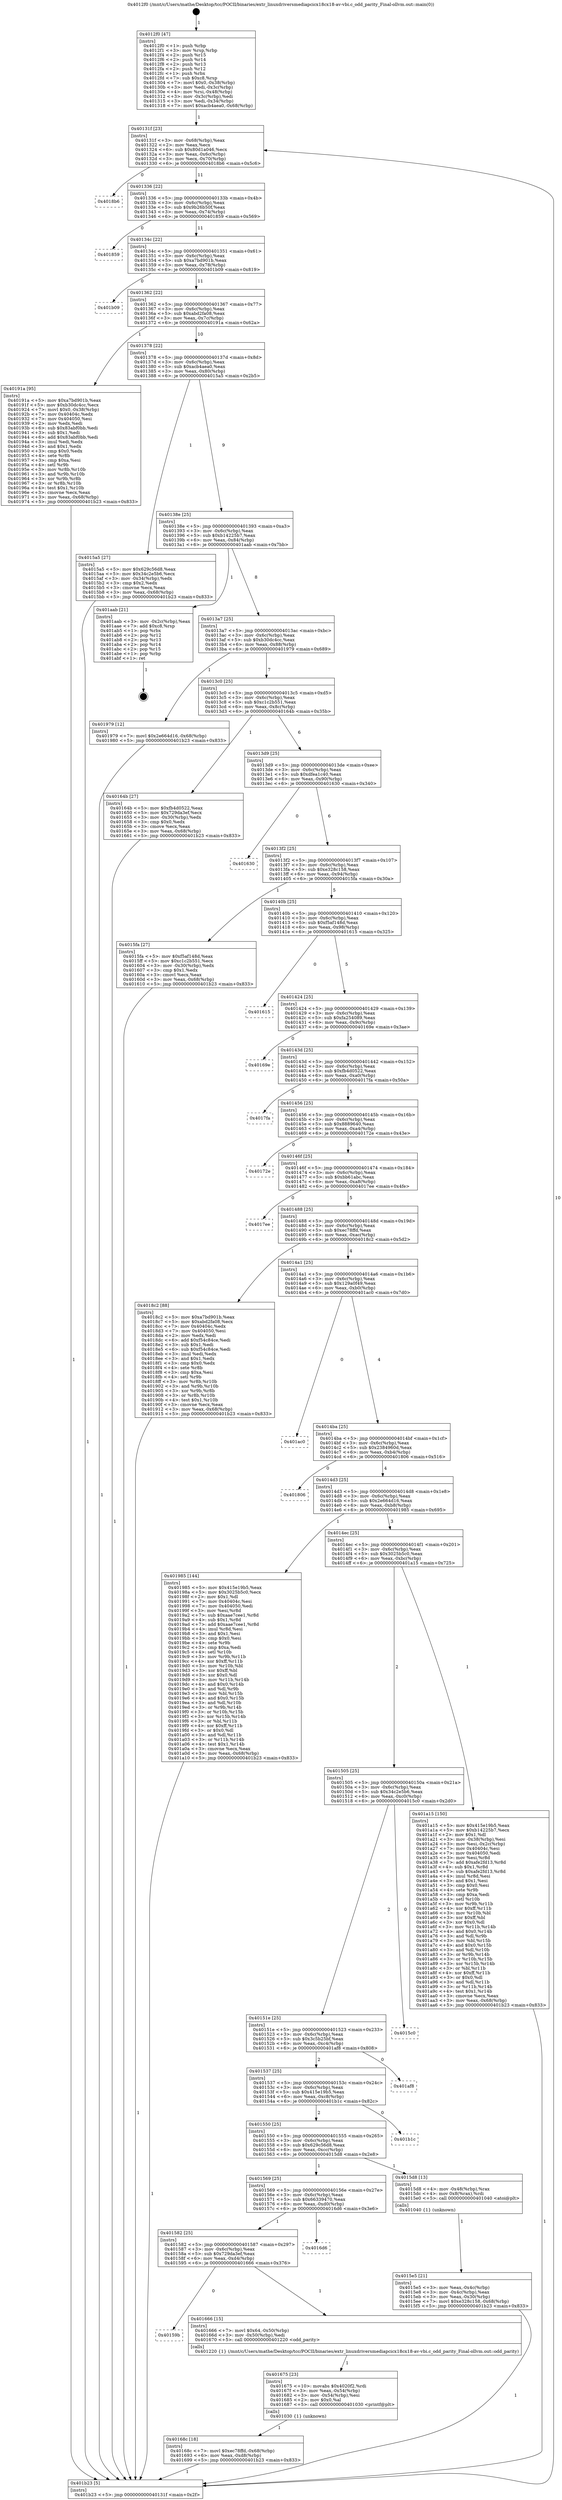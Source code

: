 digraph "0x4012f0" {
  label = "0x4012f0 (/mnt/c/Users/mathe/Desktop/tcc/POCII/binaries/extr_linuxdriversmediapcicx18cx18-av-vbi.c_odd_parity_Final-ollvm.out::main(0))"
  labelloc = "t"
  node[shape=record]

  Entry [label="",width=0.3,height=0.3,shape=circle,fillcolor=black,style=filled]
  "0x40131f" [label="{
     0x40131f [23]\l
     | [instrs]\l
     &nbsp;&nbsp;0x40131f \<+3\>: mov -0x68(%rbp),%eax\l
     &nbsp;&nbsp;0x401322 \<+2\>: mov %eax,%ecx\l
     &nbsp;&nbsp;0x401324 \<+6\>: sub $0x80d1a046,%ecx\l
     &nbsp;&nbsp;0x40132a \<+3\>: mov %eax,-0x6c(%rbp)\l
     &nbsp;&nbsp;0x40132d \<+3\>: mov %ecx,-0x70(%rbp)\l
     &nbsp;&nbsp;0x401330 \<+6\>: je 00000000004018b6 \<main+0x5c6\>\l
  }"]
  "0x4018b6" [label="{
     0x4018b6\l
  }", style=dashed]
  "0x401336" [label="{
     0x401336 [22]\l
     | [instrs]\l
     &nbsp;&nbsp;0x401336 \<+5\>: jmp 000000000040133b \<main+0x4b\>\l
     &nbsp;&nbsp;0x40133b \<+3\>: mov -0x6c(%rbp),%eax\l
     &nbsp;&nbsp;0x40133e \<+5\>: sub $0x9b26b50f,%eax\l
     &nbsp;&nbsp;0x401343 \<+3\>: mov %eax,-0x74(%rbp)\l
     &nbsp;&nbsp;0x401346 \<+6\>: je 0000000000401859 \<main+0x569\>\l
  }"]
  Exit [label="",width=0.3,height=0.3,shape=circle,fillcolor=black,style=filled,peripheries=2]
  "0x401859" [label="{
     0x401859\l
  }", style=dashed]
  "0x40134c" [label="{
     0x40134c [22]\l
     | [instrs]\l
     &nbsp;&nbsp;0x40134c \<+5\>: jmp 0000000000401351 \<main+0x61\>\l
     &nbsp;&nbsp;0x401351 \<+3\>: mov -0x6c(%rbp),%eax\l
     &nbsp;&nbsp;0x401354 \<+5\>: sub $0xa7bd901b,%eax\l
     &nbsp;&nbsp;0x401359 \<+3\>: mov %eax,-0x78(%rbp)\l
     &nbsp;&nbsp;0x40135c \<+6\>: je 0000000000401b09 \<main+0x819\>\l
  }"]
  "0x40168c" [label="{
     0x40168c [18]\l
     | [instrs]\l
     &nbsp;&nbsp;0x40168c \<+7\>: movl $0xec78ffd,-0x68(%rbp)\l
     &nbsp;&nbsp;0x401693 \<+6\>: mov %eax,-0xd8(%rbp)\l
     &nbsp;&nbsp;0x401699 \<+5\>: jmp 0000000000401b23 \<main+0x833\>\l
  }"]
  "0x401b09" [label="{
     0x401b09\l
  }", style=dashed]
  "0x401362" [label="{
     0x401362 [22]\l
     | [instrs]\l
     &nbsp;&nbsp;0x401362 \<+5\>: jmp 0000000000401367 \<main+0x77\>\l
     &nbsp;&nbsp;0x401367 \<+3\>: mov -0x6c(%rbp),%eax\l
     &nbsp;&nbsp;0x40136a \<+5\>: sub $0xabd2fa08,%eax\l
     &nbsp;&nbsp;0x40136f \<+3\>: mov %eax,-0x7c(%rbp)\l
     &nbsp;&nbsp;0x401372 \<+6\>: je 000000000040191a \<main+0x62a\>\l
  }"]
  "0x401675" [label="{
     0x401675 [23]\l
     | [instrs]\l
     &nbsp;&nbsp;0x401675 \<+10\>: movabs $0x4020f2,%rdi\l
     &nbsp;&nbsp;0x40167f \<+3\>: mov %eax,-0x54(%rbp)\l
     &nbsp;&nbsp;0x401682 \<+3\>: mov -0x54(%rbp),%esi\l
     &nbsp;&nbsp;0x401685 \<+2\>: mov $0x0,%al\l
     &nbsp;&nbsp;0x401687 \<+5\>: call 0000000000401030 \<printf@plt\>\l
     | [calls]\l
     &nbsp;&nbsp;0x401030 \{1\} (unknown)\l
  }"]
  "0x40191a" [label="{
     0x40191a [95]\l
     | [instrs]\l
     &nbsp;&nbsp;0x40191a \<+5\>: mov $0xa7bd901b,%eax\l
     &nbsp;&nbsp;0x40191f \<+5\>: mov $0xb30dc4cc,%ecx\l
     &nbsp;&nbsp;0x401924 \<+7\>: movl $0x0,-0x38(%rbp)\l
     &nbsp;&nbsp;0x40192b \<+7\>: mov 0x40404c,%edx\l
     &nbsp;&nbsp;0x401932 \<+7\>: mov 0x404050,%esi\l
     &nbsp;&nbsp;0x401939 \<+2\>: mov %edx,%edi\l
     &nbsp;&nbsp;0x40193b \<+6\>: sub $0x83abf0bb,%edi\l
     &nbsp;&nbsp;0x401941 \<+3\>: sub $0x1,%edi\l
     &nbsp;&nbsp;0x401944 \<+6\>: add $0x83abf0bb,%edi\l
     &nbsp;&nbsp;0x40194a \<+3\>: imul %edi,%edx\l
     &nbsp;&nbsp;0x40194d \<+3\>: and $0x1,%edx\l
     &nbsp;&nbsp;0x401950 \<+3\>: cmp $0x0,%edx\l
     &nbsp;&nbsp;0x401953 \<+4\>: sete %r8b\l
     &nbsp;&nbsp;0x401957 \<+3\>: cmp $0xa,%esi\l
     &nbsp;&nbsp;0x40195a \<+4\>: setl %r9b\l
     &nbsp;&nbsp;0x40195e \<+3\>: mov %r8b,%r10b\l
     &nbsp;&nbsp;0x401961 \<+3\>: and %r9b,%r10b\l
     &nbsp;&nbsp;0x401964 \<+3\>: xor %r9b,%r8b\l
     &nbsp;&nbsp;0x401967 \<+3\>: or %r8b,%r10b\l
     &nbsp;&nbsp;0x40196a \<+4\>: test $0x1,%r10b\l
     &nbsp;&nbsp;0x40196e \<+3\>: cmovne %ecx,%eax\l
     &nbsp;&nbsp;0x401971 \<+3\>: mov %eax,-0x68(%rbp)\l
     &nbsp;&nbsp;0x401974 \<+5\>: jmp 0000000000401b23 \<main+0x833\>\l
  }"]
  "0x401378" [label="{
     0x401378 [22]\l
     | [instrs]\l
     &nbsp;&nbsp;0x401378 \<+5\>: jmp 000000000040137d \<main+0x8d\>\l
     &nbsp;&nbsp;0x40137d \<+3\>: mov -0x6c(%rbp),%eax\l
     &nbsp;&nbsp;0x401380 \<+5\>: sub $0xacb4aea0,%eax\l
     &nbsp;&nbsp;0x401385 \<+3\>: mov %eax,-0x80(%rbp)\l
     &nbsp;&nbsp;0x401388 \<+6\>: je 00000000004015a5 \<main+0x2b5\>\l
  }"]
  "0x40159b" [label="{
     0x40159b\l
  }", style=dashed]
  "0x4015a5" [label="{
     0x4015a5 [27]\l
     | [instrs]\l
     &nbsp;&nbsp;0x4015a5 \<+5\>: mov $0x629c56d8,%eax\l
     &nbsp;&nbsp;0x4015aa \<+5\>: mov $0x34c2e5b6,%ecx\l
     &nbsp;&nbsp;0x4015af \<+3\>: mov -0x34(%rbp),%edx\l
     &nbsp;&nbsp;0x4015b2 \<+3\>: cmp $0x2,%edx\l
     &nbsp;&nbsp;0x4015b5 \<+3\>: cmovne %ecx,%eax\l
     &nbsp;&nbsp;0x4015b8 \<+3\>: mov %eax,-0x68(%rbp)\l
     &nbsp;&nbsp;0x4015bb \<+5\>: jmp 0000000000401b23 \<main+0x833\>\l
  }"]
  "0x40138e" [label="{
     0x40138e [25]\l
     | [instrs]\l
     &nbsp;&nbsp;0x40138e \<+5\>: jmp 0000000000401393 \<main+0xa3\>\l
     &nbsp;&nbsp;0x401393 \<+3\>: mov -0x6c(%rbp),%eax\l
     &nbsp;&nbsp;0x401396 \<+5\>: sub $0xb14225b7,%eax\l
     &nbsp;&nbsp;0x40139b \<+6\>: mov %eax,-0x84(%rbp)\l
     &nbsp;&nbsp;0x4013a1 \<+6\>: je 0000000000401aab \<main+0x7bb\>\l
  }"]
  "0x401b23" [label="{
     0x401b23 [5]\l
     | [instrs]\l
     &nbsp;&nbsp;0x401b23 \<+5\>: jmp 000000000040131f \<main+0x2f\>\l
  }"]
  "0x4012f0" [label="{
     0x4012f0 [47]\l
     | [instrs]\l
     &nbsp;&nbsp;0x4012f0 \<+1\>: push %rbp\l
     &nbsp;&nbsp;0x4012f1 \<+3\>: mov %rsp,%rbp\l
     &nbsp;&nbsp;0x4012f4 \<+2\>: push %r15\l
     &nbsp;&nbsp;0x4012f6 \<+2\>: push %r14\l
     &nbsp;&nbsp;0x4012f8 \<+2\>: push %r13\l
     &nbsp;&nbsp;0x4012fa \<+2\>: push %r12\l
     &nbsp;&nbsp;0x4012fc \<+1\>: push %rbx\l
     &nbsp;&nbsp;0x4012fd \<+7\>: sub $0xc8,%rsp\l
     &nbsp;&nbsp;0x401304 \<+7\>: movl $0x0,-0x38(%rbp)\l
     &nbsp;&nbsp;0x40130b \<+3\>: mov %edi,-0x3c(%rbp)\l
     &nbsp;&nbsp;0x40130e \<+4\>: mov %rsi,-0x48(%rbp)\l
     &nbsp;&nbsp;0x401312 \<+3\>: mov -0x3c(%rbp),%edi\l
     &nbsp;&nbsp;0x401315 \<+3\>: mov %edi,-0x34(%rbp)\l
     &nbsp;&nbsp;0x401318 \<+7\>: movl $0xacb4aea0,-0x68(%rbp)\l
  }"]
  "0x401666" [label="{
     0x401666 [15]\l
     | [instrs]\l
     &nbsp;&nbsp;0x401666 \<+7\>: movl $0x64,-0x50(%rbp)\l
     &nbsp;&nbsp;0x40166d \<+3\>: mov -0x50(%rbp),%edi\l
     &nbsp;&nbsp;0x401670 \<+5\>: call 0000000000401220 \<odd_parity\>\l
     | [calls]\l
     &nbsp;&nbsp;0x401220 \{1\} (/mnt/c/Users/mathe/Desktop/tcc/POCII/binaries/extr_linuxdriversmediapcicx18cx18-av-vbi.c_odd_parity_Final-ollvm.out::odd_parity)\l
  }"]
  "0x401aab" [label="{
     0x401aab [21]\l
     | [instrs]\l
     &nbsp;&nbsp;0x401aab \<+3\>: mov -0x2c(%rbp),%eax\l
     &nbsp;&nbsp;0x401aae \<+7\>: add $0xc8,%rsp\l
     &nbsp;&nbsp;0x401ab5 \<+1\>: pop %rbx\l
     &nbsp;&nbsp;0x401ab6 \<+2\>: pop %r12\l
     &nbsp;&nbsp;0x401ab8 \<+2\>: pop %r13\l
     &nbsp;&nbsp;0x401aba \<+2\>: pop %r14\l
     &nbsp;&nbsp;0x401abc \<+2\>: pop %r15\l
     &nbsp;&nbsp;0x401abe \<+1\>: pop %rbp\l
     &nbsp;&nbsp;0x401abf \<+1\>: ret\l
  }"]
  "0x4013a7" [label="{
     0x4013a7 [25]\l
     | [instrs]\l
     &nbsp;&nbsp;0x4013a7 \<+5\>: jmp 00000000004013ac \<main+0xbc\>\l
     &nbsp;&nbsp;0x4013ac \<+3\>: mov -0x6c(%rbp),%eax\l
     &nbsp;&nbsp;0x4013af \<+5\>: sub $0xb30dc4cc,%eax\l
     &nbsp;&nbsp;0x4013b4 \<+6\>: mov %eax,-0x88(%rbp)\l
     &nbsp;&nbsp;0x4013ba \<+6\>: je 0000000000401979 \<main+0x689\>\l
  }"]
  "0x401582" [label="{
     0x401582 [25]\l
     | [instrs]\l
     &nbsp;&nbsp;0x401582 \<+5\>: jmp 0000000000401587 \<main+0x297\>\l
     &nbsp;&nbsp;0x401587 \<+3\>: mov -0x6c(%rbp),%eax\l
     &nbsp;&nbsp;0x40158a \<+5\>: sub $0x729da3ef,%eax\l
     &nbsp;&nbsp;0x40158f \<+6\>: mov %eax,-0xd4(%rbp)\l
     &nbsp;&nbsp;0x401595 \<+6\>: je 0000000000401666 \<main+0x376\>\l
  }"]
  "0x401979" [label="{
     0x401979 [12]\l
     | [instrs]\l
     &nbsp;&nbsp;0x401979 \<+7\>: movl $0x2e664d16,-0x68(%rbp)\l
     &nbsp;&nbsp;0x401980 \<+5\>: jmp 0000000000401b23 \<main+0x833\>\l
  }"]
  "0x4013c0" [label="{
     0x4013c0 [25]\l
     | [instrs]\l
     &nbsp;&nbsp;0x4013c0 \<+5\>: jmp 00000000004013c5 \<main+0xd5\>\l
     &nbsp;&nbsp;0x4013c5 \<+3\>: mov -0x6c(%rbp),%eax\l
     &nbsp;&nbsp;0x4013c8 \<+5\>: sub $0xc1c2b551,%eax\l
     &nbsp;&nbsp;0x4013cd \<+6\>: mov %eax,-0x8c(%rbp)\l
     &nbsp;&nbsp;0x4013d3 \<+6\>: je 000000000040164b \<main+0x35b\>\l
  }"]
  "0x4016d6" [label="{
     0x4016d6\l
  }", style=dashed]
  "0x40164b" [label="{
     0x40164b [27]\l
     | [instrs]\l
     &nbsp;&nbsp;0x40164b \<+5\>: mov $0xfb4d0522,%eax\l
     &nbsp;&nbsp;0x401650 \<+5\>: mov $0x729da3ef,%ecx\l
     &nbsp;&nbsp;0x401655 \<+3\>: mov -0x30(%rbp),%edx\l
     &nbsp;&nbsp;0x401658 \<+3\>: cmp $0x0,%edx\l
     &nbsp;&nbsp;0x40165b \<+3\>: cmove %ecx,%eax\l
     &nbsp;&nbsp;0x40165e \<+3\>: mov %eax,-0x68(%rbp)\l
     &nbsp;&nbsp;0x401661 \<+5\>: jmp 0000000000401b23 \<main+0x833\>\l
  }"]
  "0x4013d9" [label="{
     0x4013d9 [25]\l
     | [instrs]\l
     &nbsp;&nbsp;0x4013d9 \<+5\>: jmp 00000000004013de \<main+0xee\>\l
     &nbsp;&nbsp;0x4013de \<+3\>: mov -0x6c(%rbp),%eax\l
     &nbsp;&nbsp;0x4013e1 \<+5\>: sub $0xdfea1c40,%eax\l
     &nbsp;&nbsp;0x4013e6 \<+6\>: mov %eax,-0x90(%rbp)\l
     &nbsp;&nbsp;0x4013ec \<+6\>: je 0000000000401630 \<main+0x340\>\l
  }"]
  "0x4015e5" [label="{
     0x4015e5 [21]\l
     | [instrs]\l
     &nbsp;&nbsp;0x4015e5 \<+3\>: mov %eax,-0x4c(%rbp)\l
     &nbsp;&nbsp;0x4015e8 \<+3\>: mov -0x4c(%rbp),%eax\l
     &nbsp;&nbsp;0x4015eb \<+3\>: mov %eax,-0x30(%rbp)\l
     &nbsp;&nbsp;0x4015ee \<+7\>: movl $0xe328c158,-0x68(%rbp)\l
     &nbsp;&nbsp;0x4015f5 \<+5\>: jmp 0000000000401b23 \<main+0x833\>\l
  }"]
  "0x401630" [label="{
     0x401630\l
  }", style=dashed]
  "0x4013f2" [label="{
     0x4013f2 [25]\l
     | [instrs]\l
     &nbsp;&nbsp;0x4013f2 \<+5\>: jmp 00000000004013f7 \<main+0x107\>\l
     &nbsp;&nbsp;0x4013f7 \<+3\>: mov -0x6c(%rbp),%eax\l
     &nbsp;&nbsp;0x4013fa \<+5\>: sub $0xe328c158,%eax\l
     &nbsp;&nbsp;0x4013ff \<+6\>: mov %eax,-0x94(%rbp)\l
     &nbsp;&nbsp;0x401405 \<+6\>: je 00000000004015fa \<main+0x30a\>\l
  }"]
  "0x401569" [label="{
     0x401569 [25]\l
     | [instrs]\l
     &nbsp;&nbsp;0x401569 \<+5\>: jmp 000000000040156e \<main+0x27e\>\l
     &nbsp;&nbsp;0x40156e \<+3\>: mov -0x6c(%rbp),%eax\l
     &nbsp;&nbsp;0x401571 \<+5\>: sub $0x66339470,%eax\l
     &nbsp;&nbsp;0x401576 \<+6\>: mov %eax,-0xd0(%rbp)\l
     &nbsp;&nbsp;0x40157c \<+6\>: je 00000000004016d6 \<main+0x3e6\>\l
  }"]
  "0x4015fa" [label="{
     0x4015fa [27]\l
     | [instrs]\l
     &nbsp;&nbsp;0x4015fa \<+5\>: mov $0xf5af148d,%eax\l
     &nbsp;&nbsp;0x4015ff \<+5\>: mov $0xc1c2b551,%ecx\l
     &nbsp;&nbsp;0x401604 \<+3\>: mov -0x30(%rbp),%edx\l
     &nbsp;&nbsp;0x401607 \<+3\>: cmp $0x1,%edx\l
     &nbsp;&nbsp;0x40160a \<+3\>: cmovl %ecx,%eax\l
     &nbsp;&nbsp;0x40160d \<+3\>: mov %eax,-0x68(%rbp)\l
     &nbsp;&nbsp;0x401610 \<+5\>: jmp 0000000000401b23 \<main+0x833\>\l
  }"]
  "0x40140b" [label="{
     0x40140b [25]\l
     | [instrs]\l
     &nbsp;&nbsp;0x40140b \<+5\>: jmp 0000000000401410 \<main+0x120\>\l
     &nbsp;&nbsp;0x401410 \<+3\>: mov -0x6c(%rbp),%eax\l
     &nbsp;&nbsp;0x401413 \<+5\>: sub $0xf5af148d,%eax\l
     &nbsp;&nbsp;0x401418 \<+6\>: mov %eax,-0x98(%rbp)\l
     &nbsp;&nbsp;0x40141e \<+6\>: je 0000000000401615 \<main+0x325\>\l
  }"]
  "0x4015d8" [label="{
     0x4015d8 [13]\l
     | [instrs]\l
     &nbsp;&nbsp;0x4015d8 \<+4\>: mov -0x48(%rbp),%rax\l
     &nbsp;&nbsp;0x4015dc \<+4\>: mov 0x8(%rax),%rdi\l
     &nbsp;&nbsp;0x4015e0 \<+5\>: call 0000000000401040 \<atoi@plt\>\l
     | [calls]\l
     &nbsp;&nbsp;0x401040 \{1\} (unknown)\l
  }"]
  "0x401615" [label="{
     0x401615\l
  }", style=dashed]
  "0x401424" [label="{
     0x401424 [25]\l
     | [instrs]\l
     &nbsp;&nbsp;0x401424 \<+5\>: jmp 0000000000401429 \<main+0x139\>\l
     &nbsp;&nbsp;0x401429 \<+3\>: mov -0x6c(%rbp),%eax\l
     &nbsp;&nbsp;0x40142c \<+5\>: sub $0xfa254089,%eax\l
     &nbsp;&nbsp;0x401431 \<+6\>: mov %eax,-0x9c(%rbp)\l
     &nbsp;&nbsp;0x401437 \<+6\>: je 000000000040169e \<main+0x3ae\>\l
  }"]
  "0x401550" [label="{
     0x401550 [25]\l
     | [instrs]\l
     &nbsp;&nbsp;0x401550 \<+5\>: jmp 0000000000401555 \<main+0x265\>\l
     &nbsp;&nbsp;0x401555 \<+3\>: mov -0x6c(%rbp),%eax\l
     &nbsp;&nbsp;0x401558 \<+5\>: sub $0x629c56d8,%eax\l
     &nbsp;&nbsp;0x40155d \<+6\>: mov %eax,-0xcc(%rbp)\l
     &nbsp;&nbsp;0x401563 \<+6\>: je 00000000004015d8 \<main+0x2e8\>\l
  }"]
  "0x40169e" [label="{
     0x40169e\l
  }", style=dashed]
  "0x40143d" [label="{
     0x40143d [25]\l
     | [instrs]\l
     &nbsp;&nbsp;0x40143d \<+5\>: jmp 0000000000401442 \<main+0x152\>\l
     &nbsp;&nbsp;0x401442 \<+3\>: mov -0x6c(%rbp),%eax\l
     &nbsp;&nbsp;0x401445 \<+5\>: sub $0xfb4d0522,%eax\l
     &nbsp;&nbsp;0x40144a \<+6\>: mov %eax,-0xa0(%rbp)\l
     &nbsp;&nbsp;0x401450 \<+6\>: je 00000000004017fa \<main+0x50a\>\l
  }"]
  "0x401b1c" [label="{
     0x401b1c\l
  }", style=dashed]
  "0x4017fa" [label="{
     0x4017fa\l
  }", style=dashed]
  "0x401456" [label="{
     0x401456 [25]\l
     | [instrs]\l
     &nbsp;&nbsp;0x401456 \<+5\>: jmp 000000000040145b \<main+0x16b\>\l
     &nbsp;&nbsp;0x40145b \<+3\>: mov -0x6c(%rbp),%eax\l
     &nbsp;&nbsp;0x40145e \<+5\>: sub $0x8889640,%eax\l
     &nbsp;&nbsp;0x401463 \<+6\>: mov %eax,-0xa4(%rbp)\l
     &nbsp;&nbsp;0x401469 \<+6\>: je 000000000040172e \<main+0x43e\>\l
  }"]
  "0x401537" [label="{
     0x401537 [25]\l
     | [instrs]\l
     &nbsp;&nbsp;0x401537 \<+5\>: jmp 000000000040153c \<main+0x24c\>\l
     &nbsp;&nbsp;0x40153c \<+3\>: mov -0x6c(%rbp),%eax\l
     &nbsp;&nbsp;0x40153f \<+5\>: sub $0x415e19b5,%eax\l
     &nbsp;&nbsp;0x401544 \<+6\>: mov %eax,-0xc8(%rbp)\l
     &nbsp;&nbsp;0x40154a \<+6\>: je 0000000000401b1c \<main+0x82c\>\l
  }"]
  "0x40172e" [label="{
     0x40172e\l
  }", style=dashed]
  "0x40146f" [label="{
     0x40146f [25]\l
     | [instrs]\l
     &nbsp;&nbsp;0x40146f \<+5\>: jmp 0000000000401474 \<main+0x184\>\l
     &nbsp;&nbsp;0x401474 \<+3\>: mov -0x6c(%rbp),%eax\l
     &nbsp;&nbsp;0x401477 \<+5\>: sub $0xbb61abc,%eax\l
     &nbsp;&nbsp;0x40147c \<+6\>: mov %eax,-0xa8(%rbp)\l
     &nbsp;&nbsp;0x401482 \<+6\>: je 00000000004017ee \<main+0x4fe\>\l
  }"]
  "0x401af8" [label="{
     0x401af8\l
  }", style=dashed]
  "0x4017ee" [label="{
     0x4017ee\l
  }", style=dashed]
  "0x401488" [label="{
     0x401488 [25]\l
     | [instrs]\l
     &nbsp;&nbsp;0x401488 \<+5\>: jmp 000000000040148d \<main+0x19d\>\l
     &nbsp;&nbsp;0x40148d \<+3\>: mov -0x6c(%rbp),%eax\l
     &nbsp;&nbsp;0x401490 \<+5\>: sub $0xec78ffd,%eax\l
     &nbsp;&nbsp;0x401495 \<+6\>: mov %eax,-0xac(%rbp)\l
     &nbsp;&nbsp;0x40149b \<+6\>: je 00000000004018c2 \<main+0x5d2\>\l
  }"]
  "0x40151e" [label="{
     0x40151e [25]\l
     | [instrs]\l
     &nbsp;&nbsp;0x40151e \<+5\>: jmp 0000000000401523 \<main+0x233\>\l
     &nbsp;&nbsp;0x401523 \<+3\>: mov -0x6c(%rbp),%eax\l
     &nbsp;&nbsp;0x401526 \<+5\>: sub $0x3c5b25bf,%eax\l
     &nbsp;&nbsp;0x40152b \<+6\>: mov %eax,-0xc4(%rbp)\l
     &nbsp;&nbsp;0x401531 \<+6\>: je 0000000000401af8 \<main+0x808\>\l
  }"]
  "0x4018c2" [label="{
     0x4018c2 [88]\l
     | [instrs]\l
     &nbsp;&nbsp;0x4018c2 \<+5\>: mov $0xa7bd901b,%eax\l
     &nbsp;&nbsp;0x4018c7 \<+5\>: mov $0xabd2fa08,%ecx\l
     &nbsp;&nbsp;0x4018cc \<+7\>: mov 0x40404c,%edx\l
     &nbsp;&nbsp;0x4018d3 \<+7\>: mov 0x404050,%esi\l
     &nbsp;&nbsp;0x4018da \<+2\>: mov %edx,%edi\l
     &nbsp;&nbsp;0x4018dc \<+6\>: add $0xf54c84ce,%edi\l
     &nbsp;&nbsp;0x4018e2 \<+3\>: sub $0x1,%edi\l
     &nbsp;&nbsp;0x4018e5 \<+6\>: sub $0xf54c84ce,%edi\l
     &nbsp;&nbsp;0x4018eb \<+3\>: imul %edi,%edx\l
     &nbsp;&nbsp;0x4018ee \<+3\>: and $0x1,%edx\l
     &nbsp;&nbsp;0x4018f1 \<+3\>: cmp $0x0,%edx\l
     &nbsp;&nbsp;0x4018f4 \<+4\>: sete %r8b\l
     &nbsp;&nbsp;0x4018f8 \<+3\>: cmp $0xa,%esi\l
     &nbsp;&nbsp;0x4018fb \<+4\>: setl %r9b\l
     &nbsp;&nbsp;0x4018ff \<+3\>: mov %r8b,%r10b\l
     &nbsp;&nbsp;0x401902 \<+3\>: and %r9b,%r10b\l
     &nbsp;&nbsp;0x401905 \<+3\>: xor %r9b,%r8b\l
     &nbsp;&nbsp;0x401908 \<+3\>: or %r8b,%r10b\l
     &nbsp;&nbsp;0x40190b \<+4\>: test $0x1,%r10b\l
     &nbsp;&nbsp;0x40190f \<+3\>: cmovne %ecx,%eax\l
     &nbsp;&nbsp;0x401912 \<+3\>: mov %eax,-0x68(%rbp)\l
     &nbsp;&nbsp;0x401915 \<+5\>: jmp 0000000000401b23 \<main+0x833\>\l
  }"]
  "0x4014a1" [label="{
     0x4014a1 [25]\l
     | [instrs]\l
     &nbsp;&nbsp;0x4014a1 \<+5\>: jmp 00000000004014a6 \<main+0x1b6\>\l
     &nbsp;&nbsp;0x4014a6 \<+3\>: mov -0x6c(%rbp),%eax\l
     &nbsp;&nbsp;0x4014a9 \<+5\>: sub $0x129a0f49,%eax\l
     &nbsp;&nbsp;0x4014ae \<+6\>: mov %eax,-0xb0(%rbp)\l
     &nbsp;&nbsp;0x4014b4 \<+6\>: je 0000000000401ac0 \<main+0x7d0\>\l
  }"]
  "0x4015c0" [label="{
     0x4015c0\l
  }", style=dashed]
  "0x401ac0" [label="{
     0x401ac0\l
  }", style=dashed]
  "0x4014ba" [label="{
     0x4014ba [25]\l
     | [instrs]\l
     &nbsp;&nbsp;0x4014ba \<+5\>: jmp 00000000004014bf \<main+0x1cf\>\l
     &nbsp;&nbsp;0x4014bf \<+3\>: mov -0x6c(%rbp),%eax\l
     &nbsp;&nbsp;0x4014c2 \<+5\>: sub $0x2384960d,%eax\l
     &nbsp;&nbsp;0x4014c7 \<+6\>: mov %eax,-0xb4(%rbp)\l
     &nbsp;&nbsp;0x4014cd \<+6\>: je 0000000000401806 \<main+0x516\>\l
  }"]
  "0x401505" [label="{
     0x401505 [25]\l
     | [instrs]\l
     &nbsp;&nbsp;0x401505 \<+5\>: jmp 000000000040150a \<main+0x21a\>\l
     &nbsp;&nbsp;0x40150a \<+3\>: mov -0x6c(%rbp),%eax\l
     &nbsp;&nbsp;0x40150d \<+5\>: sub $0x34c2e5b6,%eax\l
     &nbsp;&nbsp;0x401512 \<+6\>: mov %eax,-0xc0(%rbp)\l
     &nbsp;&nbsp;0x401518 \<+6\>: je 00000000004015c0 \<main+0x2d0\>\l
  }"]
  "0x401806" [label="{
     0x401806\l
  }", style=dashed]
  "0x4014d3" [label="{
     0x4014d3 [25]\l
     | [instrs]\l
     &nbsp;&nbsp;0x4014d3 \<+5\>: jmp 00000000004014d8 \<main+0x1e8\>\l
     &nbsp;&nbsp;0x4014d8 \<+3\>: mov -0x6c(%rbp),%eax\l
     &nbsp;&nbsp;0x4014db \<+5\>: sub $0x2e664d16,%eax\l
     &nbsp;&nbsp;0x4014e0 \<+6\>: mov %eax,-0xb8(%rbp)\l
     &nbsp;&nbsp;0x4014e6 \<+6\>: je 0000000000401985 \<main+0x695\>\l
  }"]
  "0x401a15" [label="{
     0x401a15 [150]\l
     | [instrs]\l
     &nbsp;&nbsp;0x401a15 \<+5\>: mov $0x415e19b5,%eax\l
     &nbsp;&nbsp;0x401a1a \<+5\>: mov $0xb14225b7,%ecx\l
     &nbsp;&nbsp;0x401a1f \<+2\>: mov $0x1,%dl\l
     &nbsp;&nbsp;0x401a21 \<+3\>: mov -0x38(%rbp),%esi\l
     &nbsp;&nbsp;0x401a24 \<+3\>: mov %esi,-0x2c(%rbp)\l
     &nbsp;&nbsp;0x401a27 \<+7\>: mov 0x40404c,%esi\l
     &nbsp;&nbsp;0x401a2e \<+7\>: mov 0x404050,%edi\l
     &nbsp;&nbsp;0x401a35 \<+3\>: mov %esi,%r8d\l
     &nbsp;&nbsp;0x401a38 \<+7\>: add $0xafe2fd13,%r8d\l
     &nbsp;&nbsp;0x401a3f \<+4\>: sub $0x1,%r8d\l
     &nbsp;&nbsp;0x401a43 \<+7\>: sub $0xafe2fd13,%r8d\l
     &nbsp;&nbsp;0x401a4a \<+4\>: imul %r8d,%esi\l
     &nbsp;&nbsp;0x401a4e \<+3\>: and $0x1,%esi\l
     &nbsp;&nbsp;0x401a51 \<+3\>: cmp $0x0,%esi\l
     &nbsp;&nbsp;0x401a54 \<+4\>: sete %r9b\l
     &nbsp;&nbsp;0x401a58 \<+3\>: cmp $0xa,%edi\l
     &nbsp;&nbsp;0x401a5b \<+4\>: setl %r10b\l
     &nbsp;&nbsp;0x401a5f \<+3\>: mov %r9b,%r11b\l
     &nbsp;&nbsp;0x401a62 \<+4\>: xor $0xff,%r11b\l
     &nbsp;&nbsp;0x401a66 \<+3\>: mov %r10b,%bl\l
     &nbsp;&nbsp;0x401a69 \<+3\>: xor $0xff,%bl\l
     &nbsp;&nbsp;0x401a6c \<+3\>: xor $0x0,%dl\l
     &nbsp;&nbsp;0x401a6f \<+3\>: mov %r11b,%r14b\l
     &nbsp;&nbsp;0x401a72 \<+4\>: and $0x0,%r14b\l
     &nbsp;&nbsp;0x401a76 \<+3\>: and %dl,%r9b\l
     &nbsp;&nbsp;0x401a79 \<+3\>: mov %bl,%r15b\l
     &nbsp;&nbsp;0x401a7c \<+4\>: and $0x0,%r15b\l
     &nbsp;&nbsp;0x401a80 \<+3\>: and %dl,%r10b\l
     &nbsp;&nbsp;0x401a83 \<+3\>: or %r9b,%r14b\l
     &nbsp;&nbsp;0x401a86 \<+3\>: or %r10b,%r15b\l
     &nbsp;&nbsp;0x401a89 \<+3\>: xor %r15b,%r14b\l
     &nbsp;&nbsp;0x401a8c \<+3\>: or %bl,%r11b\l
     &nbsp;&nbsp;0x401a8f \<+4\>: xor $0xff,%r11b\l
     &nbsp;&nbsp;0x401a93 \<+3\>: or $0x0,%dl\l
     &nbsp;&nbsp;0x401a96 \<+3\>: and %dl,%r11b\l
     &nbsp;&nbsp;0x401a99 \<+3\>: or %r11b,%r14b\l
     &nbsp;&nbsp;0x401a9c \<+4\>: test $0x1,%r14b\l
     &nbsp;&nbsp;0x401aa0 \<+3\>: cmovne %ecx,%eax\l
     &nbsp;&nbsp;0x401aa3 \<+3\>: mov %eax,-0x68(%rbp)\l
     &nbsp;&nbsp;0x401aa6 \<+5\>: jmp 0000000000401b23 \<main+0x833\>\l
  }"]
  "0x401985" [label="{
     0x401985 [144]\l
     | [instrs]\l
     &nbsp;&nbsp;0x401985 \<+5\>: mov $0x415e19b5,%eax\l
     &nbsp;&nbsp;0x40198a \<+5\>: mov $0x3025b5c0,%ecx\l
     &nbsp;&nbsp;0x40198f \<+2\>: mov $0x1,%dl\l
     &nbsp;&nbsp;0x401991 \<+7\>: mov 0x40404c,%esi\l
     &nbsp;&nbsp;0x401998 \<+7\>: mov 0x404050,%edi\l
     &nbsp;&nbsp;0x40199f \<+3\>: mov %esi,%r8d\l
     &nbsp;&nbsp;0x4019a2 \<+7\>: sub $0xaae7cee1,%r8d\l
     &nbsp;&nbsp;0x4019a9 \<+4\>: sub $0x1,%r8d\l
     &nbsp;&nbsp;0x4019ad \<+7\>: add $0xaae7cee1,%r8d\l
     &nbsp;&nbsp;0x4019b4 \<+4\>: imul %r8d,%esi\l
     &nbsp;&nbsp;0x4019b8 \<+3\>: and $0x1,%esi\l
     &nbsp;&nbsp;0x4019bb \<+3\>: cmp $0x0,%esi\l
     &nbsp;&nbsp;0x4019be \<+4\>: sete %r9b\l
     &nbsp;&nbsp;0x4019c2 \<+3\>: cmp $0xa,%edi\l
     &nbsp;&nbsp;0x4019c5 \<+4\>: setl %r10b\l
     &nbsp;&nbsp;0x4019c9 \<+3\>: mov %r9b,%r11b\l
     &nbsp;&nbsp;0x4019cc \<+4\>: xor $0xff,%r11b\l
     &nbsp;&nbsp;0x4019d0 \<+3\>: mov %r10b,%bl\l
     &nbsp;&nbsp;0x4019d3 \<+3\>: xor $0xff,%bl\l
     &nbsp;&nbsp;0x4019d6 \<+3\>: xor $0x0,%dl\l
     &nbsp;&nbsp;0x4019d9 \<+3\>: mov %r11b,%r14b\l
     &nbsp;&nbsp;0x4019dc \<+4\>: and $0x0,%r14b\l
     &nbsp;&nbsp;0x4019e0 \<+3\>: and %dl,%r9b\l
     &nbsp;&nbsp;0x4019e3 \<+3\>: mov %bl,%r15b\l
     &nbsp;&nbsp;0x4019e6 \<+4\>: and $0x0,%r15b\l
     &nbsp;&nbsp;0x4019ea \<+3\>: and %dl,%r10b\l
     &nbsp;&nbsp;0x4019ed \<+3\>: or %r9b,%r14b\l
     &nbsp;&nbsp;0x4019f0 \<+3\>: or %r10b,%r15b\l
     &nbsp;&nbsp;0x4019f3 \<+3\>: xor %r15b,%r14b\l
     &nbsp;&nbsp;0x4019f6 \<+3\>: or %bl,%r11b\l
     &nbsp;&nbsp;0x4019f9 \<+4\>: xor $0xff,%r11b\l
     &nbsp;&nbsp;0x4019fd \<+3\>: or $0x0,%dl\l
     &nbsp;&nbsp;0x401a00 \<+3\>: and %dl,%r11b\l
     &nbsp;&nbsp;0x401a03 \<+3\>: or %r11b,%r14b\l
     &nbsp;&nbsp;0x401a06 \<+4\>: test $0x1,%r14b\l
     &nbsp;&nbsp;0x401a0a \<+3\>: cmovne %ecx,%eax\l
     &nbsp;&nbsp;0x401a0d \<+3\>: mov %eax,-0x68(%rbp)\l
     &nbsp;&nbsp;0x401a10 \<+5\>: jmp 0000000000401b23 \<main+0x833\>\l
  }"]
  "0x4014ec" [label="{
     0x4014ec [25]\l
     | [instrs]\l
     &nbsp;&nbsp;0x4014ec \<+5\>: jmp 00000000004014f1 \<main+0x201\>\l
     &nbsp;&nbsp;0x4014f1 \<+3\>: mov -0x6c(%rbp),%eax\l
     &nbsp;&nbsp;0x4014f4 \<+5\>: sub $0x3025b5c0,%eax\l
     &nbsp;&nbsp;0x4014f9 \<+6\>: mov %eax,-0xbc(%rbp)\l
     &nbsp;&nbsp;0x4014ff \<+6\>: je 0000000000401a15 \<main+0x725\>\l
  }"]
  Entry -> "0x4012f0" [label=" 1"]
  "0x40131f" -> "0x4018b6" [label=" 0"]
  "0x40131f" -> "0x401336" [label=" 11"]
  "0x401aab" -> Exit [label=" 1"]
  "0x401336" -> "0x401859" [label=" 0"]
  "0x401336" -> "0x40134c" [label=" 11"]
  "0x401a15" -> "0x401b23" [label=" 1"]
  "0x40134c" -> "0x401b09" [label=" 0"]
  "0x40134c" -> "0x401362" [label=" 11"]
  "0x401985" -> "0x401b23" [label=" 1"]
  "0x401362" -> "0x40191a" [label=" 1"]
  "0x401362" -> "0x401378" [label=" 10"]
  "0x401979" -> "0x401b23" [label=" 1"]
  "0x401378" -> "0x4015a5" [label=" 1"]
  "0x401378" -> "0x40138e" [label=" 9"]
  "0x4015a5" -> "0x401b23" [label=" 1"]
  "0x4012f0" -> "0x40131f" [label=" 1"]
  "0x401b23" -> "0x40131f" [label=" 10"]
  "0x40191a" -> "0x401b23" [label=" 1"]
  "0x40138e" -> "0x401aab" [label=" 1"]
  "0x40138e" -> "0x4013a7" [label=" 8"]
  "0x4018c2" -> "0x401b23" [label=" 1"]
  "0x4013a7" -> "0x401979" [label=" 1"]
  "0x4013a7" -> "0x4013c0" [label=" 7"]
  "0x401675" -> "0x40168c" [label=" 1"]
  "0x4013c0" -> "0x40164b" [label=" 1"]
  "0x4013c0" -> "0x4013d9" [label=" 6"]
  "0x401666" -> "0x401675" [label=" 1"]
  "0x4013d9" -> "0x401630" [label=" 0"]
  "0x4013d9" -> "0x4013f2" [label=" 6"]
  "0x401582" -> "0x401666" [label=" 1"]
  "0x4013f2" -> "0x4015fa" [label=" 1"]
  "0x4013f2" -> "0x40140b" [label=" 5"]
  "0x40168c" -> "0x401b23" [label=" 1"]
  "0x40140b" -> "0x401615" [label=" 0"]
  "0x40140b" -> "0x401424" [label=" 5"]
  "0x401569" -> "0x401582" [label=" 1"]
  "0x401424" -> "0x40169e" [label=" 0"]
  "0x401424" -> "0x40143d" [label=" 5"]
  "0x401582" -> "0x40159b" [label=" 0"]
  "0x40143d" -> "0x4017fa" [label=" 0"]
  "0x40143d" -> "0x401456" [label=" 5"]
  "0x40164b" -> "0x401b23" [label=" 1"]
  "0x401456" -> "0x40172e" [label=" 0"]
  "0x401456" -> "0x40146f" [label=" 5"]
  "0x4015e5" -> "0x401b23" [label=" 1"]
  "0x40146f" -> "0x4017ee" [label=" 0"]
  "0x40146f" -> "0x401488" [label=" 5"]
  "0x4015d8" -> "0x4015e5" [label=" 1"]
  "0x401488" -> "0x4018c2" [label=" 1"]
  "0x401488" -> "0x4014a1" [label=" 4"]
  "0x401550" -> "0x4015d8" [label=" 1"]
  "0x4014a1" -> "0x401ac0" [label=" 0"]
  "0x4014a1" -> "0x4014ba" [label=" 4"]
  "0x401569" -> "0x4016d6" [label=" 0"]
  "0x4014ba" -> "0x401806" [label=" 0"]
  "0x4014ba" -> "0x4014d3" [label=" 4"]
  "0x401537" -> "0x401b1c" [label=" 0"]
  "0x4014d3" -> "0x401985" [label=" 1"]
  "0x4014d3" -> "0x4014ec" [label=" 3"]
  "0x4015fa" -> "0x401b23" [label=" 1"]
  "0x4014ec" -> "0x401a15" [label=" 1"]
  "0x4014ec" -> "0x401505" [label=" 2"]
  "0x401537" -> "0x401550" [label=" 2"]
  "0x401505" -> "0x4015c0" [label=" 0"]
  "0x401505" -> "0x40151e" [label=" 2"]
  "0x401550" -> "0x401569" [label=" 1"]
  "0x40151e" -> "0x401af8" [label=" 0"]
  "0x40151e" -> "0x401537" [label=" 2"]
}
